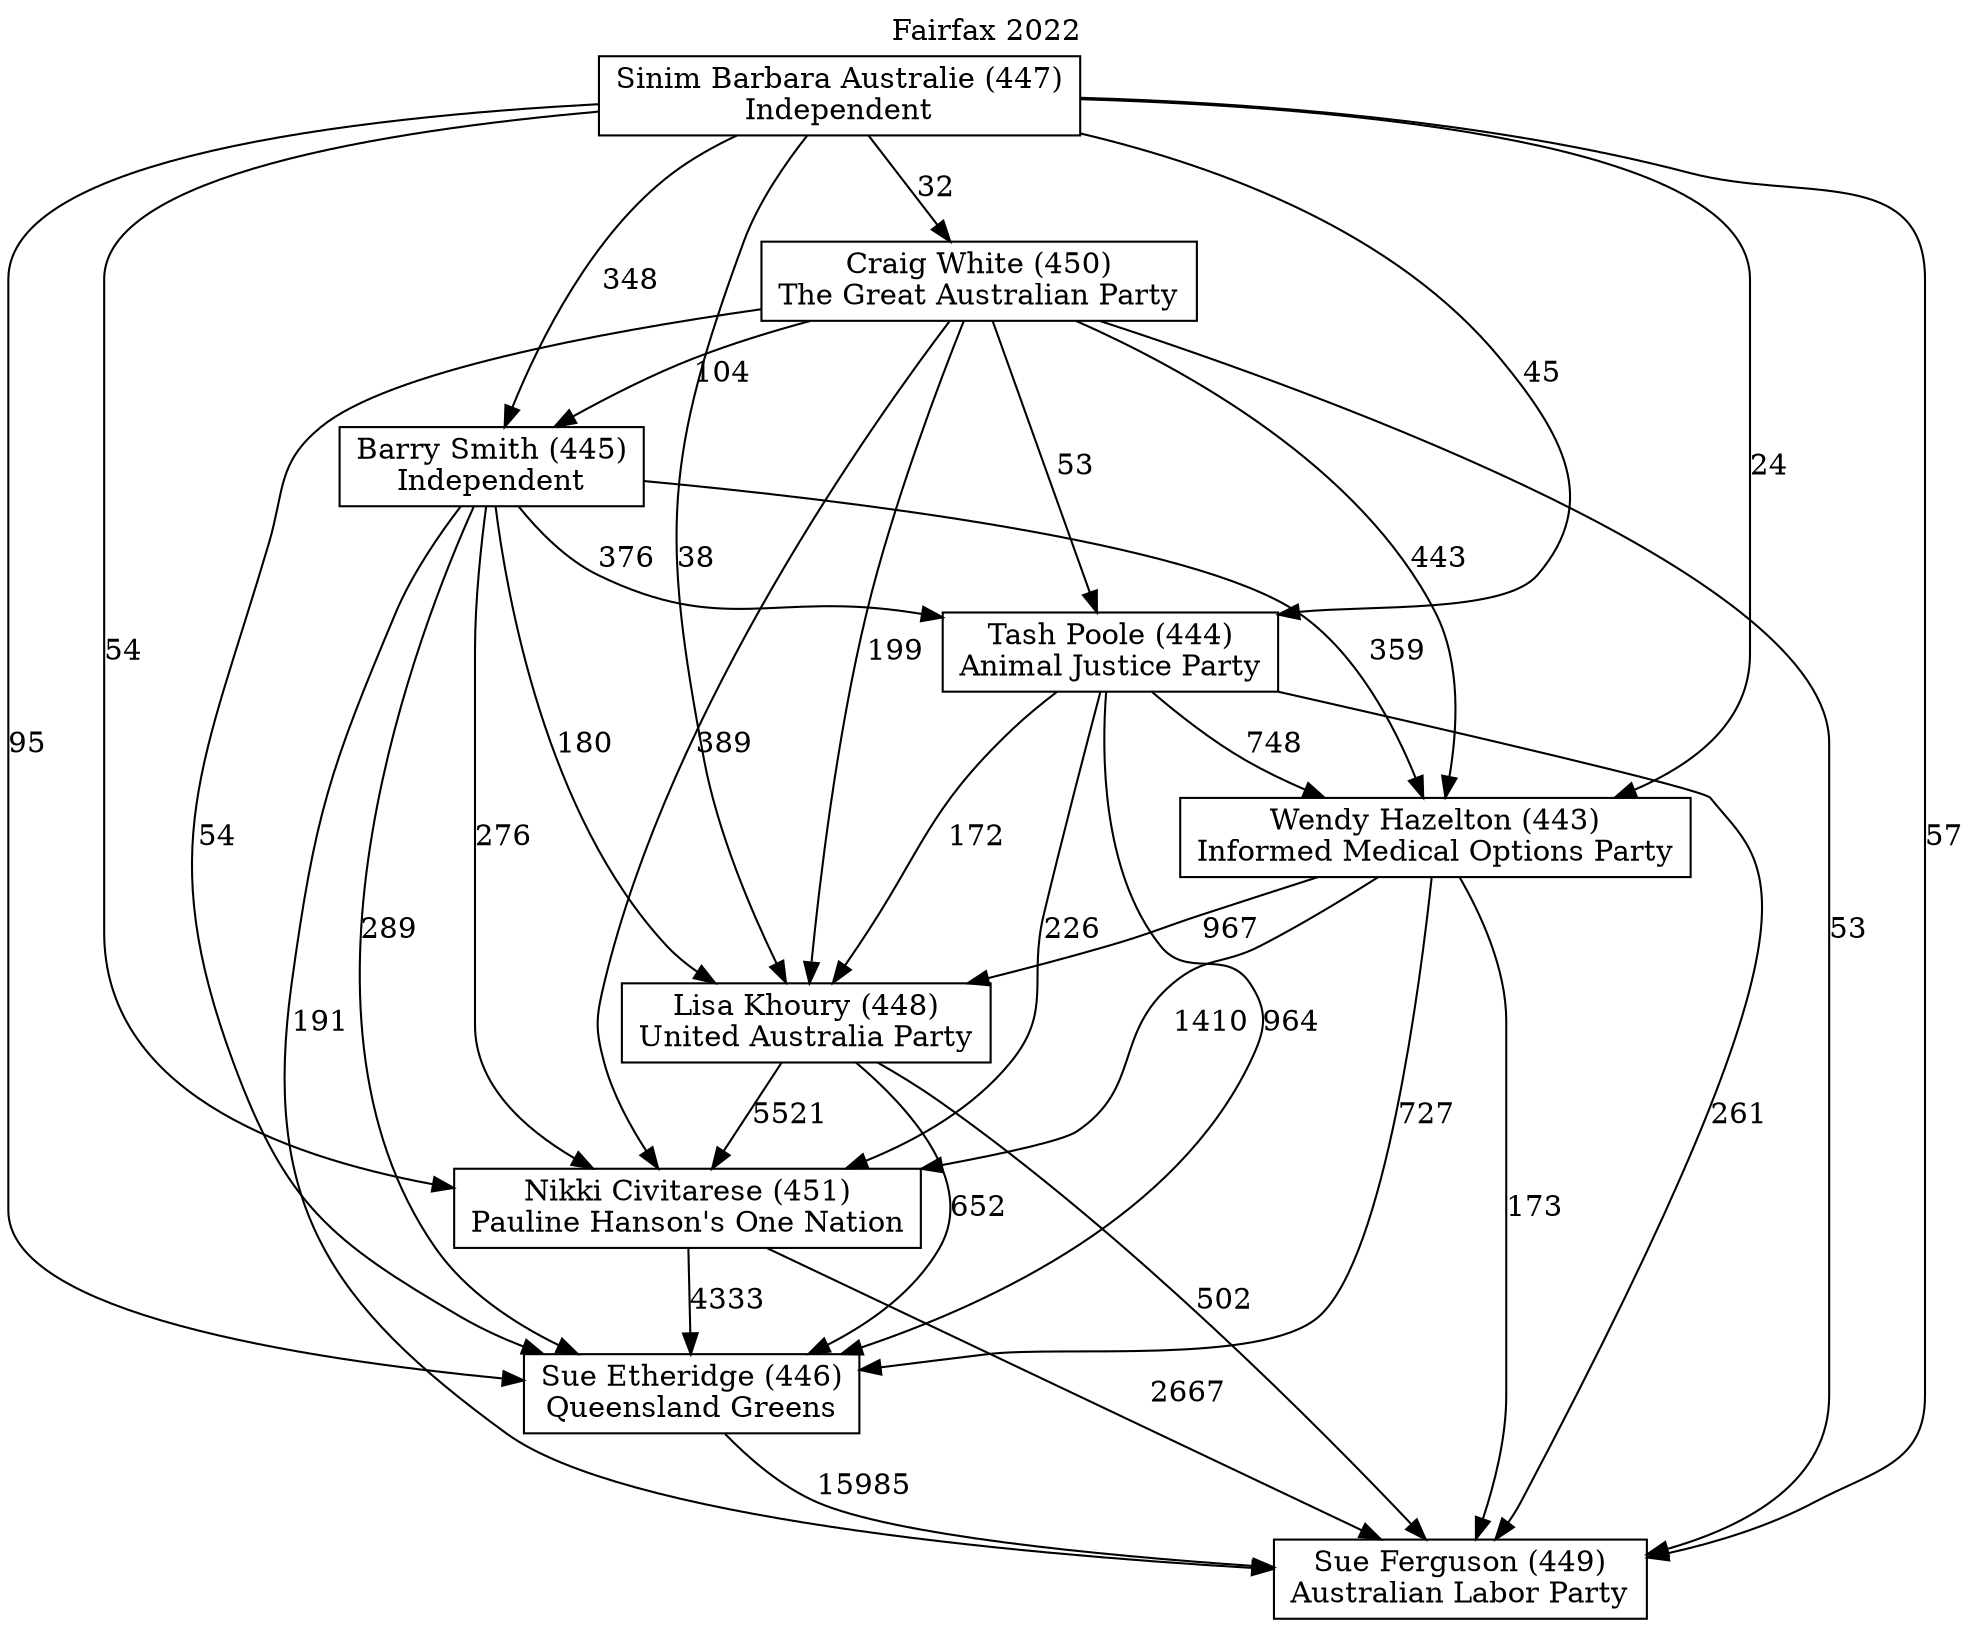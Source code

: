 // House preference flow
digraph "Sue Ferguson (449)_Fairfax_2022" {
	graph [label="Fairfax 2022" labelloc=t mclimit=10]
	node [shape=box]
	"Craig White (450)" [label="Craig White (450)
The Great Australian Party"]
	"Nikki Civitarese (451)" [label="Nikki Civitarese (451)
Pauline Hanson's One Nation"]
	"Tash Poole (444)" [label="Tash Poole (444)
Animal Justice Party"]
	"Sinim Barbara Australie (447)" [label="Sinim Barbara Australie (447)
Independent"]
	"Wendy Hazelton (443)" [label="Wendy Hazelton (443)
Informed Medical Options Party"]
	"Sue Etheridge (446)" [label="Sue Etheridge (446)
Queensland Greens"]
	"Sue Ferguson (449)" [label="Sue Ferguson (449)
Australian Labor Party"]
	"Barry Smith (445)" [label="Barry Smith (445)
Independent"]
	"Lisa Khoury (448)" [label="Lisa Khoury (448)
United Australia Party"]
	"Wendy Hazelton (443)" -> "Sue Ferguson (449)" [label=173]
	"Barry Smith (445)" -> "Sue Etheridge (446)" [label=289]
	"Barry Smith (445)" -> "Tash Poole (444)" [label=376]
	"Lisa Khoury (448)" -> "Sue Etheridge (446)" [label=652]
	"Craig White (450)" -> "Sue Etheridge (446)" [label=54]
	"Nikki Civitarese (451)" -> "Sue Ferguson (449)" [label=2667]
	"Sinim Barbara Australie (447)" -> "Nikki Civitarese (451)" [label=54]
	"Tash Poole (444)" -> "Sue Etheridge (446)" [label=964]
	"Wendy Hazelton (443)" -> "Nikki Civitarese (451)" [label=1410]
	"Sinim Barbara Australie (447)" -> "Sue Etheridge (446)" [label=95]
	"Sue Etheridge (446)" -> "Sue Ferguson (449)" [label=15985]
	"Lisa Khoury (448)" -> "Sue Ferguson (449)" [label=502]
	"Sinim Barbara Australie (447)" -> "Sue Ferguson (449)" [label=57]
	"Barry Smith (445)" -> "Nikki Civitarese (451)" [label=276]
	"Craig White (450)" -> "Tash Poole (444)" [label=53]
	"Sinim Barbara Australie (447)" -> "Craig White (450)" [label=32]
	"Wendy Hazelton (443)" -> "Sue Etheridge (446)" [label=727]
	"Craig White (450)" -> "Barry Smith (445)" [label=104]
	"Sinim Barbara Australie (447)" -> "Tash Poole (444)" [label=45]
	"Barry Smith (445)" -> "Sue Ferguson (449)" [label=191]
	"Barry Smith (445)" -> "Wendy Hazelton (443)" [label=359]
	"Craig White (450)" -> "Wendy Hazelton (443)" [label=443]
	"Craig White (450)" -> "Sue Ferguson (449)" [label=53]
	"Tash Poole (444)" -> "Lisa Khoury (448)" [label=172]
	"Tash Poole (444)" -> "Sue Ferguson (449)" [label=261]
	"Sinim Barbara Australie (447)" -> "Barry Smith (445)" [label=348]
	"Lisa Khoury (448)" -> "Nikki Civitarese (451)" [label=5521]
	"Sinim Barbara Australie (447)" -> "Wendy Hazelton (443)" [label=24]
	"Craig White (450)" -> "Lisa Khoury (448)" [label=199]
	"Craig White (450)" -> "Nikki Civitarese (451)" [label=389]
	"Nikki Civitarese (451)" -> "Sue Etheridge (446)" [label=4333]
	"Wendy Hazelton (443)" -> "Lisa Khoury (448)" [label=967]
	"Tash Poole (444)" -> "Wendy Hazelton (443)" [label=748]
	"Tash Poole (444)" -> "Nikki Civitarese (451)" [label=226]
	"Sinim Barbara Australie (447)" -> "Lisa Khoury (448)" [label=38]
	"Barry Smith (445)" -> "Lisa Khoury (448)" [label=180]
}
